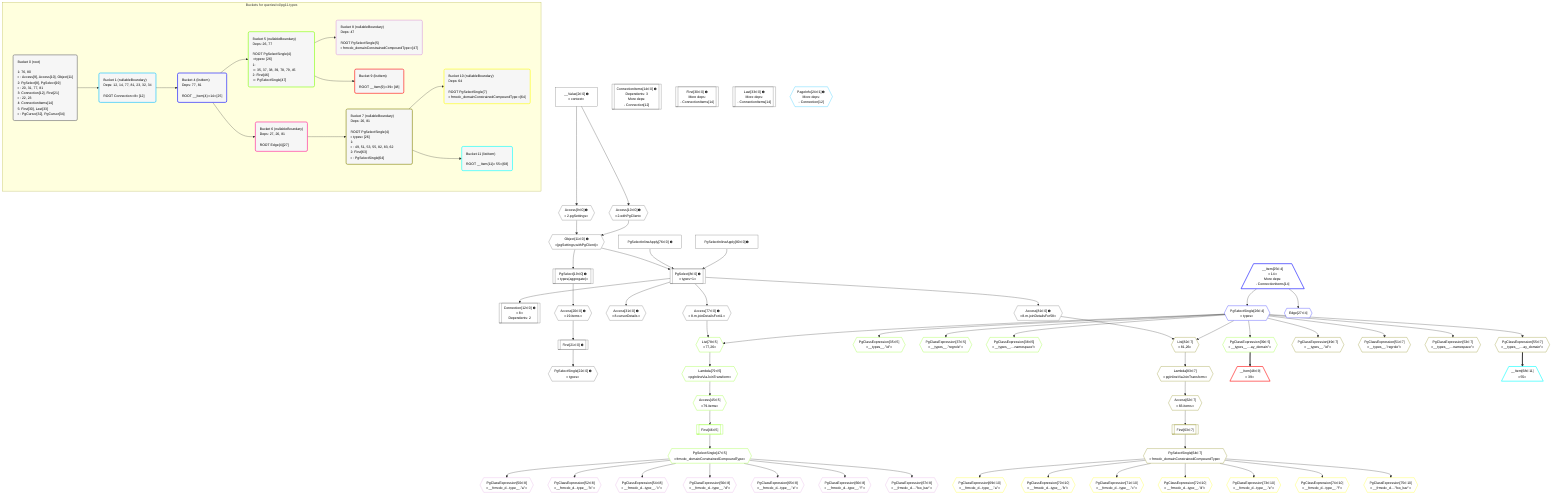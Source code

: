 %%{init: {'themeVariables': { 'fontSize': '12px'}}}%%
graph TD
    classDef path fill:#eee,stroke:#000,color:#000
    classDef plan fill:#fff,stroke-width:1px,color:#000
    classDef itemplan fill:#fff,stroke-width:2px,color:#000
    classDef unbatchedplan fill:#dff,stroke-width:1px,color:#000
    classDef sideeffectplan fill:#fcc,stroke-width:2px,color:#000
    classDef bucket fill:#f6f6f6,color:#000,stroke-width:2px,text-align:left

    subgraph "Buckets for queries/v4/pg11.types"
    Bucket0("Bucket 0 (root)<br /><br />1: 76, 80<br />ᐳ: Access[9], Access[10], Object[11]<br />2: PgSelect[8], PgSelect[19]<br />ᐳ: 20, 31, 77, 81<br />3: Connection[12], First[21]<br />ᐳ: 22, 23<br />4: ConnectionItems[14]<br />5: First[30], Last[33]<br />ᐳ: PgCursor[32], PgCursor[34]"):::bucket
    Bucket1("Bucket 1 (nullableBoundary)<br />Deps: 12, 14, 77, 81, 23, 32, 34<br /><br />ROOT Connectionᐸ8ᐳ[12]"):::bucket
    Bucket4("Bucket 4 (listItem)<br />Deps: 77, 81<br /><br />ROOT __Item{4}ᐸ14ᐳ[25]"):::bucket
    Bucket5("Bucket 5 (nullableBoundary)<br />Deps: 26, 77<br /><br />ROOT PgSelectSingle{4}ᐸtypesᐳ[26]<br />1: <br />ᐳ: 35, 37, 38, 39, 78, 79, 45<br />2: First[46]<br />ᐳ: PgSelectSingle[47]"):::bucket
    Bucket6("Bucket 6 (nullableBoundary)<br />Deps: 27, 26, 81<br /><br />ROOT Edge{4}[27]"):::bucket
    Bucket7("Bucket 7 (nullableBoundary)<br />Deps: 26, 81<br /><br />ROOT PgSelectSingle{4}ᐸtypesᐳ[26]<br />1: <br />ᐳ: 49, 51, 53, 55, 82, 83, 62<br />2: First[63]<br />ᐳ: PgSelectSingle[64]"):::bucket
    Bucket8("Bucket 8 (nullableBoundary)<br />Deps: 47<br /><br />ROOT PgSelectSingle{5}ᐸfrmcdc_domainConstrainedCompoundTypeᐳ[47]"):::bucket
    Bucket9("Bucket 9 (listItem)<br /><br />ROOT __Item{9}ᐸ39ᐳ[48]"):::bucket
    Bucket10("Bucket 10 (nullableBoundary)<br />Deps: 64<br /><br />ROOT PgSelectSingle{7}ᐸfrmcdc_domainConstrainedCompoundTypeᐳ[64]"):::bucket
    Bucket11("Bucket 11 (listItem)<br /><br />ROOT __Item{11}ᐸ55ᐳ[68]"):::bucket
    end
    Bucket0 --> Bucket1
    Bucket1 --> Bucket4
    Bucket4 --> Bucket5 & Bucket6
    Bucket5 --> Bucket8 & Bucket9
    Bucket6 --> Bucket7
    Bucket7 --> Bucket10 & Bucket11

    %% plan dependencies
    PgSelect8[["PgSelect[8∈0] ➊<br />ᐸtypes+1ᐳ"]]:::plan
    Object11{{"Object[11∈0] ➊<br />ᐸ{pgSettings,withPgClient}ᐳ"}}:::plan
    PgSelectInlineApply76["PgSelectInlineApply[76∈0] ➊"]:::plan
    PgSelectInlineApply80["PgSelectInlineApply[80∈0] ➊"]:::plan
    Object11 & PgSelectInlineApply76 & PgSelectInlineApply80 --> PgSelect8
    Access9{{"Access[9∈0] ➊<br />ᐸ2.pgSettingsᐳ"}}:::plan
    Access10{{"Access[10∈0] ➊<br />ᐸ2.withPgClientᐳ"}}:::plan
    Access9 & Access10 --> Object11
    __Value2["__Value[2∈0] ➊<br />ᐸcontextᐳ"]:::plan
    __Value2 --> Access9
    __Value2 --> Access10
    Connection12[["Connection[12∈0] ➊<br />ᐸ8ᐳ<br />Dependents: 2"]]:::plan
    PgSelect8 --> Connection12
    ConnectionItems14[["ConnectionItems[14∈0] ➊<br />Dependents: 3<br />More deps:<br />- Connection[12]"]]:::plan
    PgSelect19[["PgSelect[19∈0] ➊<br />ᐸtypes(aggregate)ᐳ"]]:::plan
    Object11 --> PgSelect19
    Access20{{"Access[20∈0] ➊<br />ᐸ19.itemsᐳ"}}:::plan
    PgSelect19 --> Access20
    First21[["First[21∈0] ➊"]]:::plan
    Access20 --> First21
    PgSelectSingle22{{"PgSelectSingle[22∈0] ➊<br />ᐸtypesᐳ"}}:::plan
    First21 --> PgSelectSingle22
    First30[["First[30∈0] ➊<br />More deps:<br />- ConnectionItems[14]"]]:::plan
    Access31{{"Access[31∈0] ➊<br />ᐸ8.cursorDetailsᐳ"}}:::plan
    PgSelect8 --> Access31
    Last33[["Last[33∈0] ➊<br />More deps:<br />- ConnectionItems[14]"]]:::plan
    Access77{{"Access[77∈0] ➊<br />ᐸ8.m.joinDetailsFor41ᐳ"}}:::plan
    PgSelect8 --> Access77
    Access81{{"Access[81∈0] ➊<br />ᐸ8.m.joinDetailsFor58ᐳ"}}:::plan
    PgSelect8 --> Access81
    PageInfo24{{"PageInfo[24∈1] ➊<br />More deps:<br />- Connection[12]"}}:::plan
    __Item25[/"__Item[25∈4]<br />ᐸ14ᐳ<br />More deps:<br />- ConnectionItems[14]"\]:::itemplan
    PgSelectSingle26{{"PgSelectSingle[26∈4]<br />ᐸtypesᐳ"}}:::plan
    __Item25 --> PgSelectSingle26
    Edge27{{"Edge[27∈4]"}}:::plan
    __Item25 --> Edge27
    List78{{"List[78∈5]<br />ᐸ77,26ᐳ"}}:::plan
    Access77 & PgSelectSingle26 --> List78
    PgClassExpression35{{"PgClassExpression[35∈5]<br />ᐸ__types__.”id”ᐳ"}}:::plan
    PgSelectSingle26 --> PgClassExpression35
    PgClassExpression37{{"PgClassExpression[37∈5]<br />ᐸ__types__.”regrole”ᐳ"}}:::plan
    PgSelectSingle26 --> PgClassExpression37
    PgClassExpression38{{"PgClassExpression[38∈5]<br />ᐸ__types__....namespace”ᐳ"}}:::plan
    PgSelectSingle26 --> PgClassExpression38
    PgClassExpression39{{"PgClassExpression[39∈5]<br />ᐸ__types__....ay_domain”ᐳ"}}:::plan
    PgSelectSingle26 --> PgClassExpression39
    Access45{{"Access[45∈5]<br />ᐸ79.itemsᐳ"}}:::plan
    Lambda79{{"Lambda[79∈5]<br />ᐸpgInlineViaJoinTransformᐳ"}}:::plan
    Lambda79 --> Access45
    First46[["First[46∈5]"]]:::plan
    Access45 --> First46
    PgSelectSingle47{{"PgSelectSingle[47∈5]<br />ᐸfrmcdc_domainConstrainedCompoundTypeᐳ"}}:::plan
    First46 --> PgSelectSingle47
    List78 --> Lambda79
    List82{{"List[82∈7]<br />ᐸ81,26ᐳ"}}:::plan
    Access81 & PgSelectSingle26 --> List82
    PgClassExpression49{{"PgClassExpression[49∈7]<br />ᐸ__types__.”id”ᐳ"}}:::plan
    PgSelectSingle26 --> PgClassExpression49
    PgClassExpression51{{"PgClassExpression[51∈7]<br />ᐸ__types__.”regrole”ᐳ"}}:::plan
    PgSelectSingle26 --> PgClassExpression51
    PgClassExpression53{{"PgClassExpression[53∈7]<br />ᐸ__types__....namespace”ᐳ"}}:::plan
    PgSelectSingle26 --> PgClassExpression53
    PgClassExpression55{{"PgClassExpression[55∈7]<br />ᐸ__types__....ay_domain”ᐳ"}}:::plan
    PgSelectSingle26 --> PgClassExpression55
    Access62{{"Access[62∈7]<br />ᐸ83.itemsᐳ"}}:::plan
    Lambda83{{"Lambda[83∈7]<br />ᐸpgInlineViaJoinTransformᐳ"}}:::plan
    Lambda83 --> Access62
    First63[["First[63∈7]"]]:::plan
    Access62 --> First63
    PgSelectSingle64{{"PgSelectSingle[64∈7]<br />ᐸfrmcdc_domainConstrainedCompoundTypeᐳ"}}:::plan
    First63 --> PgSelectSingle64
    List82 --> Lambda83
    PgClassExpression50{{"PgClassExpression[50∈8]<br />ᐸ__frmcdc_d...type__.”a”ᐳ"}}:::plan
    PgSelectSingle47 --> PgClassExpression50
    PgClassExpression52{{"PgClassExpression[52∈8]<br />ᐸ__frmcdc_d...type__.”b”ᐳ"}}:::plan
    PgSelectSingle47 --> PgClassExpression52
    PgClassExpression54{{"PgClassExpression[54∈8]<br />ᐸ__frmcdc_d...type__.”c”ᐳ"}}:::plan
    PgSelectSingle47 --> PgClassExpression54
    PgClassExpression56{{"PgClassExpression[56∈8]<br />ᐸ__frmcdc_d...type__.”d”ᐳ"}}:::plan
    PgSelectSingle47 --> PgClassExpression56
    PgClassExpression65{{"PgClassExpression[65∈8]<br />ᐸ__frmcdc_d...type__.”e”ᐳ"}}:::plan
    PgSelectSingle47 --> PgClassExpression65
    PgClassExpression66{{"PgClassExpression[66∈8]<br />ᐸ__frmcdc_d...type__.”f”ᐳ"}}:::plan
    PgSelectSingle47 --> PgClassExpression66
    PgClassExpression67{{"PgClassExpression[67∈8]<br />ᐸ__frmcdc_d....”foo_bar”ᐳ"}}:::plan
    PgSelectSingle47 --> PgClassExpression67
    __Item48[/"__Item[48∈9]<br />ᐸ39ᐳ"\]:::itemplan
    PgClassExpression39 ==> __Item48
    PgClassExpression69{{"PgClassExpression[69∈10]<br />ᐸ__frmcdc_d...type__.”a”ᐳ"}}:::plan
    PgSelectSingle64 --> PgClassExpression69
    PgClassExpression70{{"PgClassExpression[70∈10]<br />ᐸ__frmcdc_d...type__.”b”ᐳ"}}:::plan
    PgSelectSingle64 --> PgClassExpression70
    PgClassExpression71{{"PgClassExpression[71∈10]<br />ᐸ__frmcdc_d...type__.”c”ᐳ"}}:::plan
    PgSelectSingle64 --> PgClassExpression71
    PgClassExpression72{{"PgClassExpression[72∈10]<br />ᐸ__frmcdc_d...type__.”d”ᐳ"}}:::plan
    PgSelectSingle64 --> PgClassExpression72
    PgClassExpression73{{"PgClassExpression[73∈10]<br />ᐸ__frmcdc_d...type__.”e”ᐳ"}}:::plan
    PgSelectSingle64 --> PgClassExpression73
    PgClassExpression74{{"PgClassExpression[74∈10]<br />ᐸ__frmcdc_d...type__.”f”ᐳ"}}:::plan
    PgSelectSingle64 --> PgClassExpression74
    PgClassExpression75{{"PgClassExpression[75∈10]<br />ᐸ__frmcdc_d....”foo_bar”ᐳ"}}:::plan
    PgSelectSingle64 --> PgClassExpression75
    __Item68[/"__Item[68∈11]<br />ᐸ55ᐳ"\]:::itemplan
    PgClassExpression55 ==> __Item68

    %% define steps
    classDef bucket0 stroke:#696969
    class Bucket0,__Value2,PgSelect8,Access9,Access10,Object11,Connection12,ConnectionItems14,PgSelect19,Access20,First21,PgSelectSingle22,First30,Access31,Last33,PgSelectInlineApply76,Access77,PgSelectInlineApply80,Access81 bucket0
    classDef bucket1 stroke:#00bfff
    class Bucket1,PageInfo24 bucket1
    classDef bucket4 stroke:#0000ff
    class Bucket4,__Item25,PgSelectSingle26,Edge27 bucket4
    classDef bucket5 stroke:#7fff00
    class Bucket5,PgClassExpression35,PgClassExpression37,PgClassExpression38,PgClassExpression39,Access45,First46,PgSelectSingle47,List78,Lambda79 bucket5
    classDef bucket6 stroke:#ff1493
    class Bucket6 bucket6
    classDef bucket7 stroke:#808000
    class Bucket7,PgClassExpression49,PgClassExpression51,PgClassExpression53,PgClassExpression55,Access62,First63,PgSelectSingle64,List82,Lambda83 bucket7
    classDef bucket8 stroke:#dda0dd
    class Bucket8,PgClassExpression50,PgClassExpression52,PgClassExpression54,PgClassExpression56,PgClassExpression65,PgClassExpression66,PgClassExpression67 bucket8
    classDef bucket9 stroke:#ff0000
    class Bucket9,__Item48 bucket9
    classDef bucket10 stroke:#ffff00
    class Bucket10,PgClassExpression69,PgClassExpression70,PgClassExpression71,PgClassExpression72,PgClassExpression73,PgClassExpression74,PgClassExpression75 bucket10
    classDef bucket11 stroke:#00ffff
    class Bucket11,__Item68 bucket11